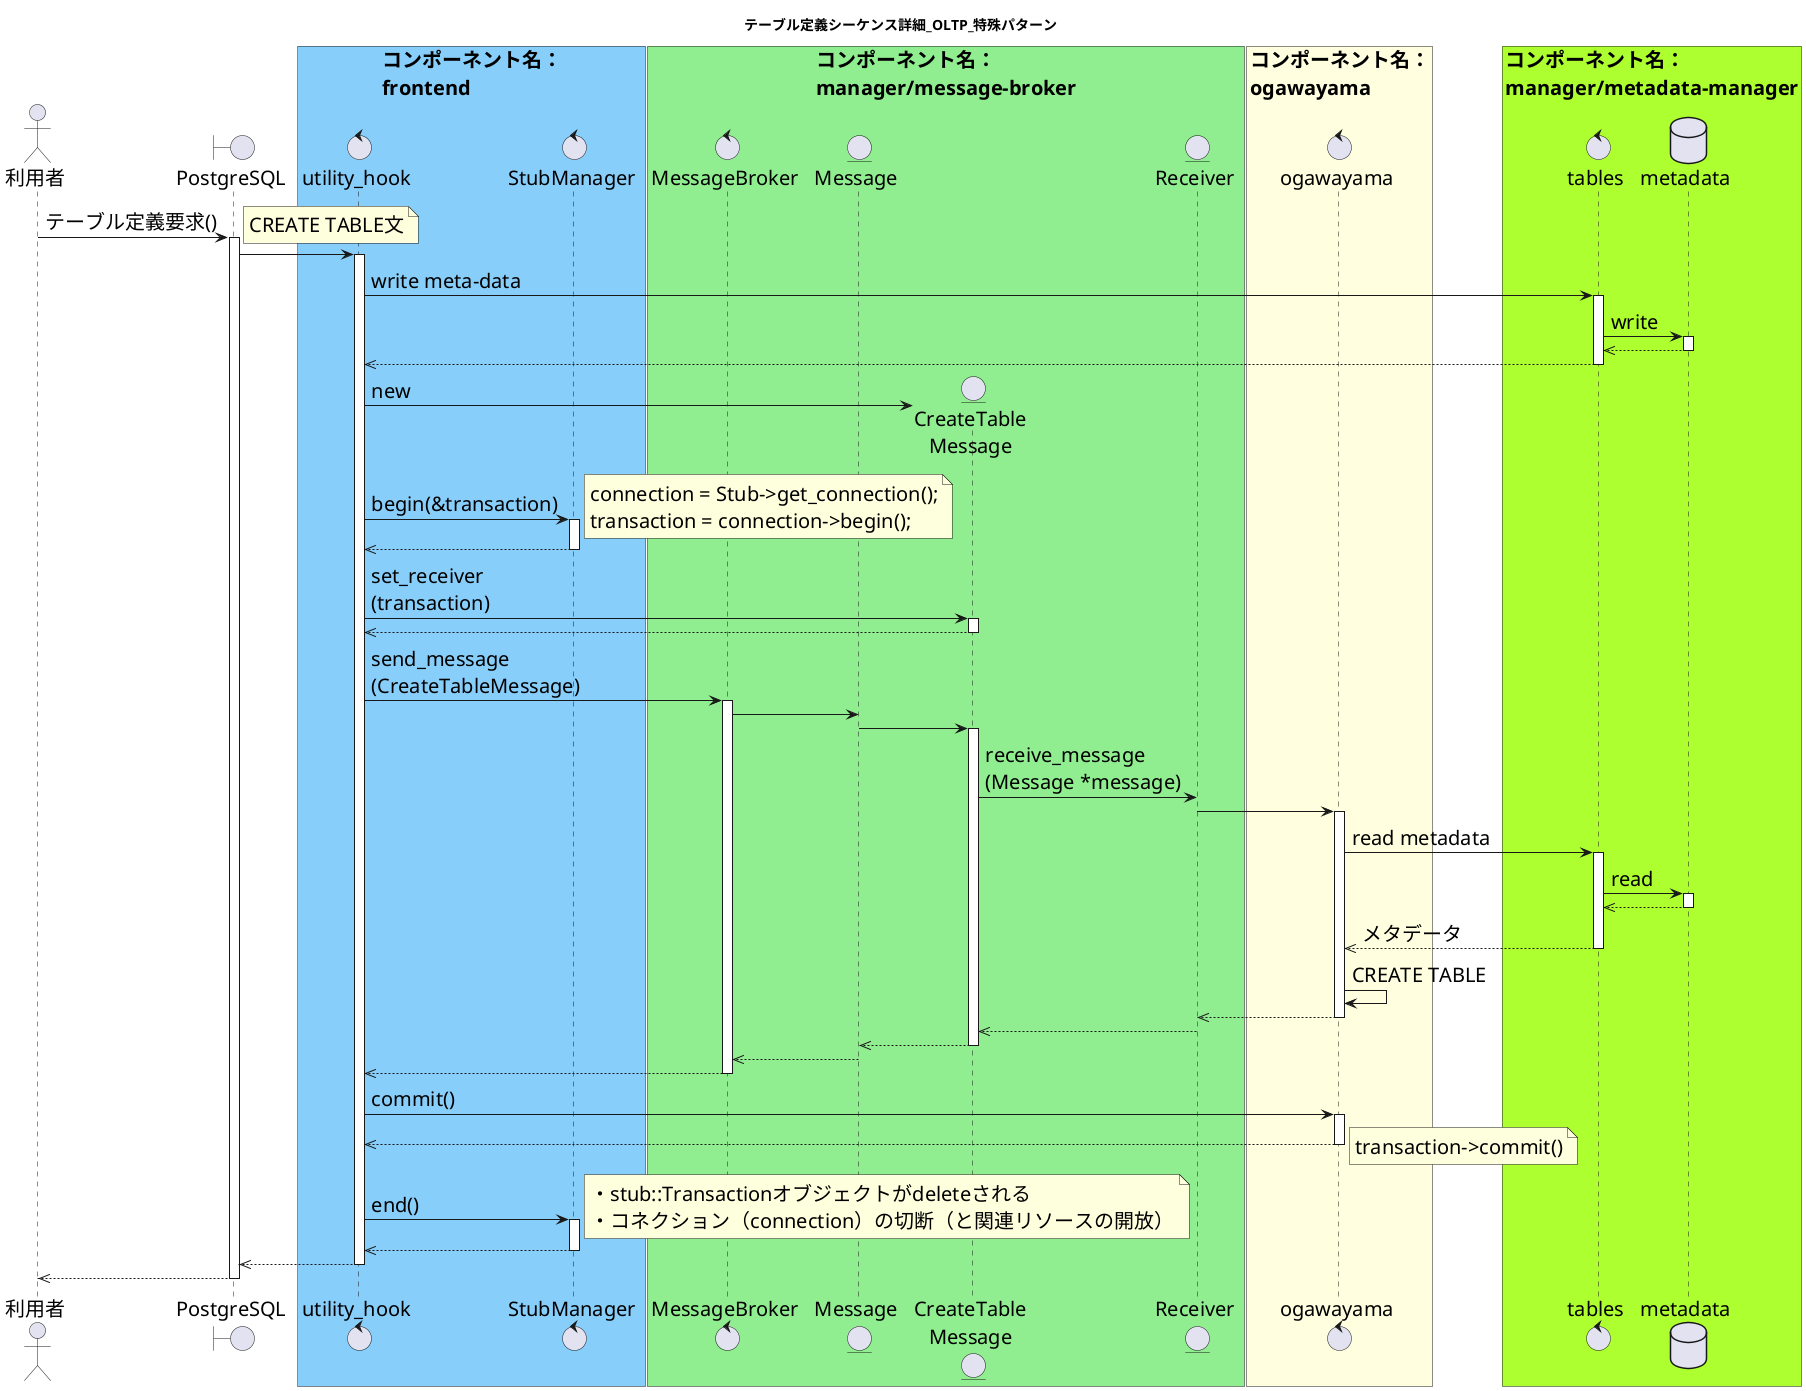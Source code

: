 
' =========================================================
' テーブル定義シーケンス詳細_OLTP_特殊パターン
' =========================================================
@startuml テーブル定義シーケンス詳細_OLTP_特殊パターン
skinparam defaultFontSize 20

title テーブル定義シーケンス詳細_OLTP_特殊パターン

actor 利用者
boundary PostgreSQL

box "コンポーネント名：\nfrontend" #LightSkyBlue
control utility_hook
control StubManager
end box

box "コンポーネント名：\nmanager/message-broker" #LightGreen
control MessageBroker
entity Message
entity "CreateTable\nMessage" as concrete_message
entity Receiver
end box

box "コンポーネント名：\nogawayama" #LightYellow
control "ogawayama" as ogawayama
end box

box "コンポーネント名：\nmanager/metadata-manager" #GreenYellow
control tables
database metadata
end box

利用者 -> PostgreSQL : テーブル定義要求()
activate PostgreSQL
note right
CREATE TABLE文
end note

PostgreSQL -> utility_hook
activate utility_hook
  ' write meta-data
  utility_hook -> tables : write meta-data
  activate tables
    tables -> metadata : write
    activate metadata
    tables <<-- metadata
    deactivate metadata
    utility_hook <<-- tables
  deactivate tables

  ' create objects
  create concrete_message
  utility_hook -> concrete_message : new

  ' set receiver
  utility_hook -> StubManager : begin(&transaction)
  activate StubManager
  note right
  connection = Stub->get_connection();
  transaction = connection->begin();
  end note
  utility_hook <<-- StubManager
  deactivate StubManager
  utility_hook -> concrete_message : set_receiver\n(transaction)
  activate concrete_message
    utility_hook <<-- concrete_message
  deactivate concrete_message

  ' send message to MessageBroker
  utility_hook -> MessageBroker : send_message\n(CreateTableMessage)
  activate MessageBroker

  ' execute command
  MessageBroker -> Message
  Message -> concrete_message
  activate concrete_message
    concrete_message -> Receiver : receive_message\n(Message *message)
    Receiver -> ogawayama
      activate ogawayama
      ogawayama -> tables : read metadata
      activate tables
        tables -> metadata : read
        activate metadata
        tables <<-- metadata
        deactivate metadata
        ogawayama <<-- tables : メタデータ
      deactivate tables
      ogawayama -> ogawayama : CREATE TABLE
      Receiver <<-- ogawayama
      deactivate ogawayama
    concrete_message <<-- Receiver
  Message <<-- concrete_message
  deactivate concrete_message
  MessageBroker <<-- Message
  utility_hook <<-- MessageBroker
  deactivate MessageBroker
  utility_hook -> ogawayama : commit()
  activate ogawayama
  utility_hook <<-- ogawayama
  deactivate ogawayama
  note right
  transaction->commit()
  end note
  utility_hook -> StubManager : end()
  activate StubManager
  note right
  ・stub::Transactionオブジェクトがdeleteされる
  ・コネクション（connection）の切断（と関連リソースの開放）
  end note
  utility_hook <<-- StubManager
  deactivate StubManager
PostgreSQL <<-- utility_hook
deactivate utility_hook
利用者 <<-- PostgreSQL
deactivate PostgreSQL

@enduml


' =========================================================
' テーブル定義シーケンス詳細_OLAP_汎用パターン
' =========================================================
@startuml テーブル定義シーケンス詳細_OLAP_汎用パターン
skinparam defaultFontSize 20

title テーブル定義シーケンス詳細_OLAP_汎用パターン

actor 利用者
boundary PostgreSQL

box "コンポーネント名：\nfrontend" #LightSkyBlue
control utility_hook
end box

box "コンポーネント名：\nmanager/message-broker" #LightGreen
control MessageBroker
entity Message
entity "CreateTable\nMessage" as concrete_message
entity Receiver
end box

box "コンポーネント名：\nOLAP" #LightPink
control "OLAP_Receiver" as olap_receiver
end box

box "コンポーネント名：\nmanager/metadata-manager" #GreenYellow
control tables
database metadata
end box

利用者 -> PostgreSQL : テーブル定義要求()
activate PostgreSQL
note right
CREATE TABLE文
end note

PostgreSQL -> utility_hook
activate utility_hook
  ' write meta-data
  utility_hook -> tables : write meta-data
  activate tables
    tables -> metadata : write
    activate metadata
    tables <<-- metadata
    deactivate metadata
    utility_hook <<-- tables
  deactivate tables

  ' create objects
  create concrete_message
  utility_hook -> concrete_message : new
  create olap_receiver
  utility_hook -> olap_receiver : new

  ' set receiver
  utility_hook -> concrete_message : set_receiver\n(OLAP_Receiver)
  activate concrete_message
    utility_hook <<-- concrete_message
  deactivate concrete_message

  ' send message to MessageBroker
  utility_hook -> MessageBroker : send_message\n(CreateTableMessage)
  activate MessageBroker

  ' execute command
  MessageBroker -> Message
  Message -> concrete_message
  activate concrete_message
    concrete_message -> Receiver : receive_message\n(Message *message)
    Receiver -> olap_receiver
    activate olap_receiver
      olap_receiver -> tables : read metadata
      activate tables
        tables -> metadata : read
        activate metadata
        tables <<-- metadata
        deactivate metadata
        olap_receiver <<-- tables : メタデータ
      deactivate tables
      olap_receiver -> olap_receiver : CREATE TABLE
      Receiver <<-- olap_receiver
      deactivate olap_receiver
      concrete_message <<-- Receiver
  Message <<-- concrete_message
  deactivate concrete_message
  MessageBroker <<-- Message
  utility_hook <<-- MessageBroker
  deactivate MessageBroker
PostgreSQL <<-- utility_hook
deactivate utility_hook
利用者 <<-- PostgreSQL
deactivate PostgreSQL

@enduml
